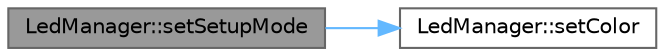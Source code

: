 digraph "LedManager::setSetupMode"
{
 // LATEX_PDF_SIZE
  bgcolor="transparent";
  edge [fontname=Helvetica,fontsize=10,labelfontname=Helvetica,labelfontsize=10];
  node [fontname=Helvetica,fontsize=10,shape=box,height=0.2,width=0.4];
  rankdir="LR";
  Node1 [id="Node000001",label="LedManager::setSetupMode",height=0.2,width=0.4,color="gray40", fillcolor="grey60", style="filled", fontcolor="black",tooltip="Set LED to setup mode (solid yellow)"];
  Node1 -> Node2 [id="edge1_Node000001_Node000002",color="steelblue1",style="solid",tooltip=" "];
  Node2 [id="Node000002",label="LedManager::setColor",height=0.2,width=0.4,color="grey40", fillcolor="white", style="filled",URL="$class_led_manager.html#a7ef32c4cc670b9545d002ebdf9214268",tooltip="Set a solid color on the NeoPixel."];
}
